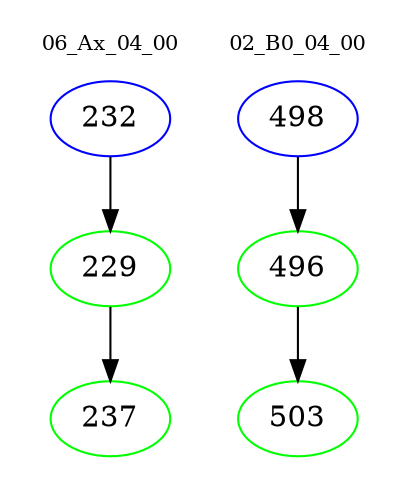 digraph{
subgraph cluster_0 {
color = white
label = "06_Ax_04_00";
fontsize=10;
T0_232 [label="232", color="blue"]
T0_232 -> T0_229 [color="black"]
T0_229 [label="229", color="green"]
T0_229 -> T0_237 [color="black"]
T0_237 [label="237", color="green"]
}
subgraph cluster_1 {
color = white
label = "02_B0_04_00";
fontsize=10;
T1_498 [label="498", color="blue"]
T1_498 -> T1_496 [color="black"]
T1_496 [label="496", color="green"]
T1_496 -> T1_503 [color="black"]
T1_503 [label="503", color="green"]
}
}
